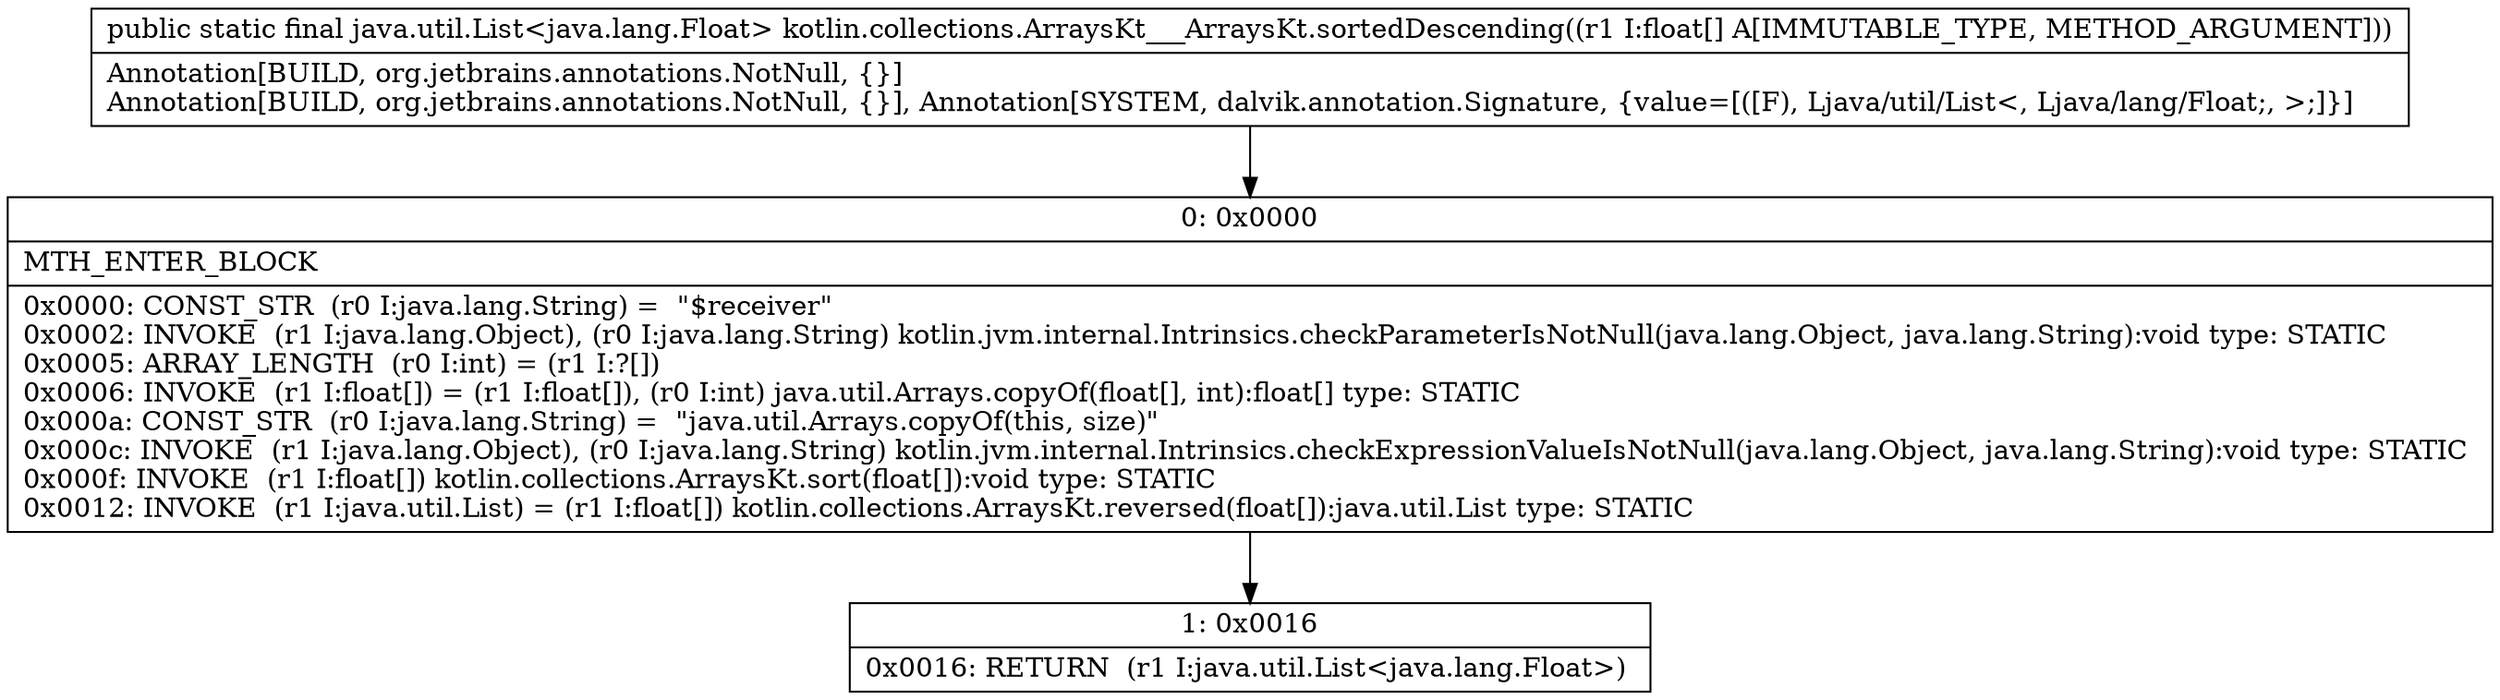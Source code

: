 digraph "CFG forkotlin.collections.ArraysKt___ArraysKt.sortedDescending([F)Ljava\/util\/List;" {
Node_0 [shape=record,label="{0\:\ 0x0000|MTH_ENTER_BLOCK\l|0x0000: CONST_STR  (r0 I:java.lang.String) =  \"$receiver\" \l0x0002: INVOKE  (r1 I:java.lang.Object), (r0 I:java.lang.String) kotlin.jvm.internal.Intrinsics.checkParameterIsNotNull(java.lang.Object, java.lang.String):void type: STATIC \l0x0005: ARRAY_LENGTH  (r0 I:int) = (r1 I:?[]) \l0x0006: INVOKE  (r1 I:float[]) = (r1 I:float[]), (r0 I:int) java.util.Arrays.copyOf(float[], int):float[] type: STATIC \l0x000a: CONST_STR  (r0 I:java.lang.String) =  \"java.util.Arrays.copyOf(this, size)\" \l0x000c: INVOKE  (r1 I:java.lang.Object), (r0 I:java.lang.String) kotlin.jvm.internal.Intrinsics.checkExpressionValueIsNotNull(java.lang.Object, java.lang.String):void type: STATIC \l0x000f: INVOKE  (r1 I:float[]) kotlin.collections.ArraysKt.sort(float[]):void type: STATIC \l0x0012: INVOKE  (r1 I:java.util.List) = (r1 I:float[]) kotlin.collections.ArraysKt.reversed(float[]):java.util.List type: STATIC \l}"];
Node_1 [shape=record,label="{1\:\ 0x0016|0x0016: RETURN  (r1 I:java.util.List\<java.lang.Float\>) \l}"];
MethodNode[shape=record,label="{public static final java.util.List\<java.lang.Float\> kotlin.collections.ArraysKt___ArraysKt.sortedDescending((r1 I:float[] A[IMMUTABLE_TYPE, METHOD_ARGUMENT]))  | Annotation[BUILD, org.jetbrains.annotations.NotNull, \{\}]\lAnnotation[BUILD, org.jetbrains.annotations.NotNull, \{\}], Annotation[SYSTEM, dalvik.annotation.Signature, \{value=[([F), Ljava\/util\/List\<, Ljava\/lang\/Float;, \>;]\}]\l}"];
MethodNode -> Node_0;
Node_0 -> Node_1;
}

